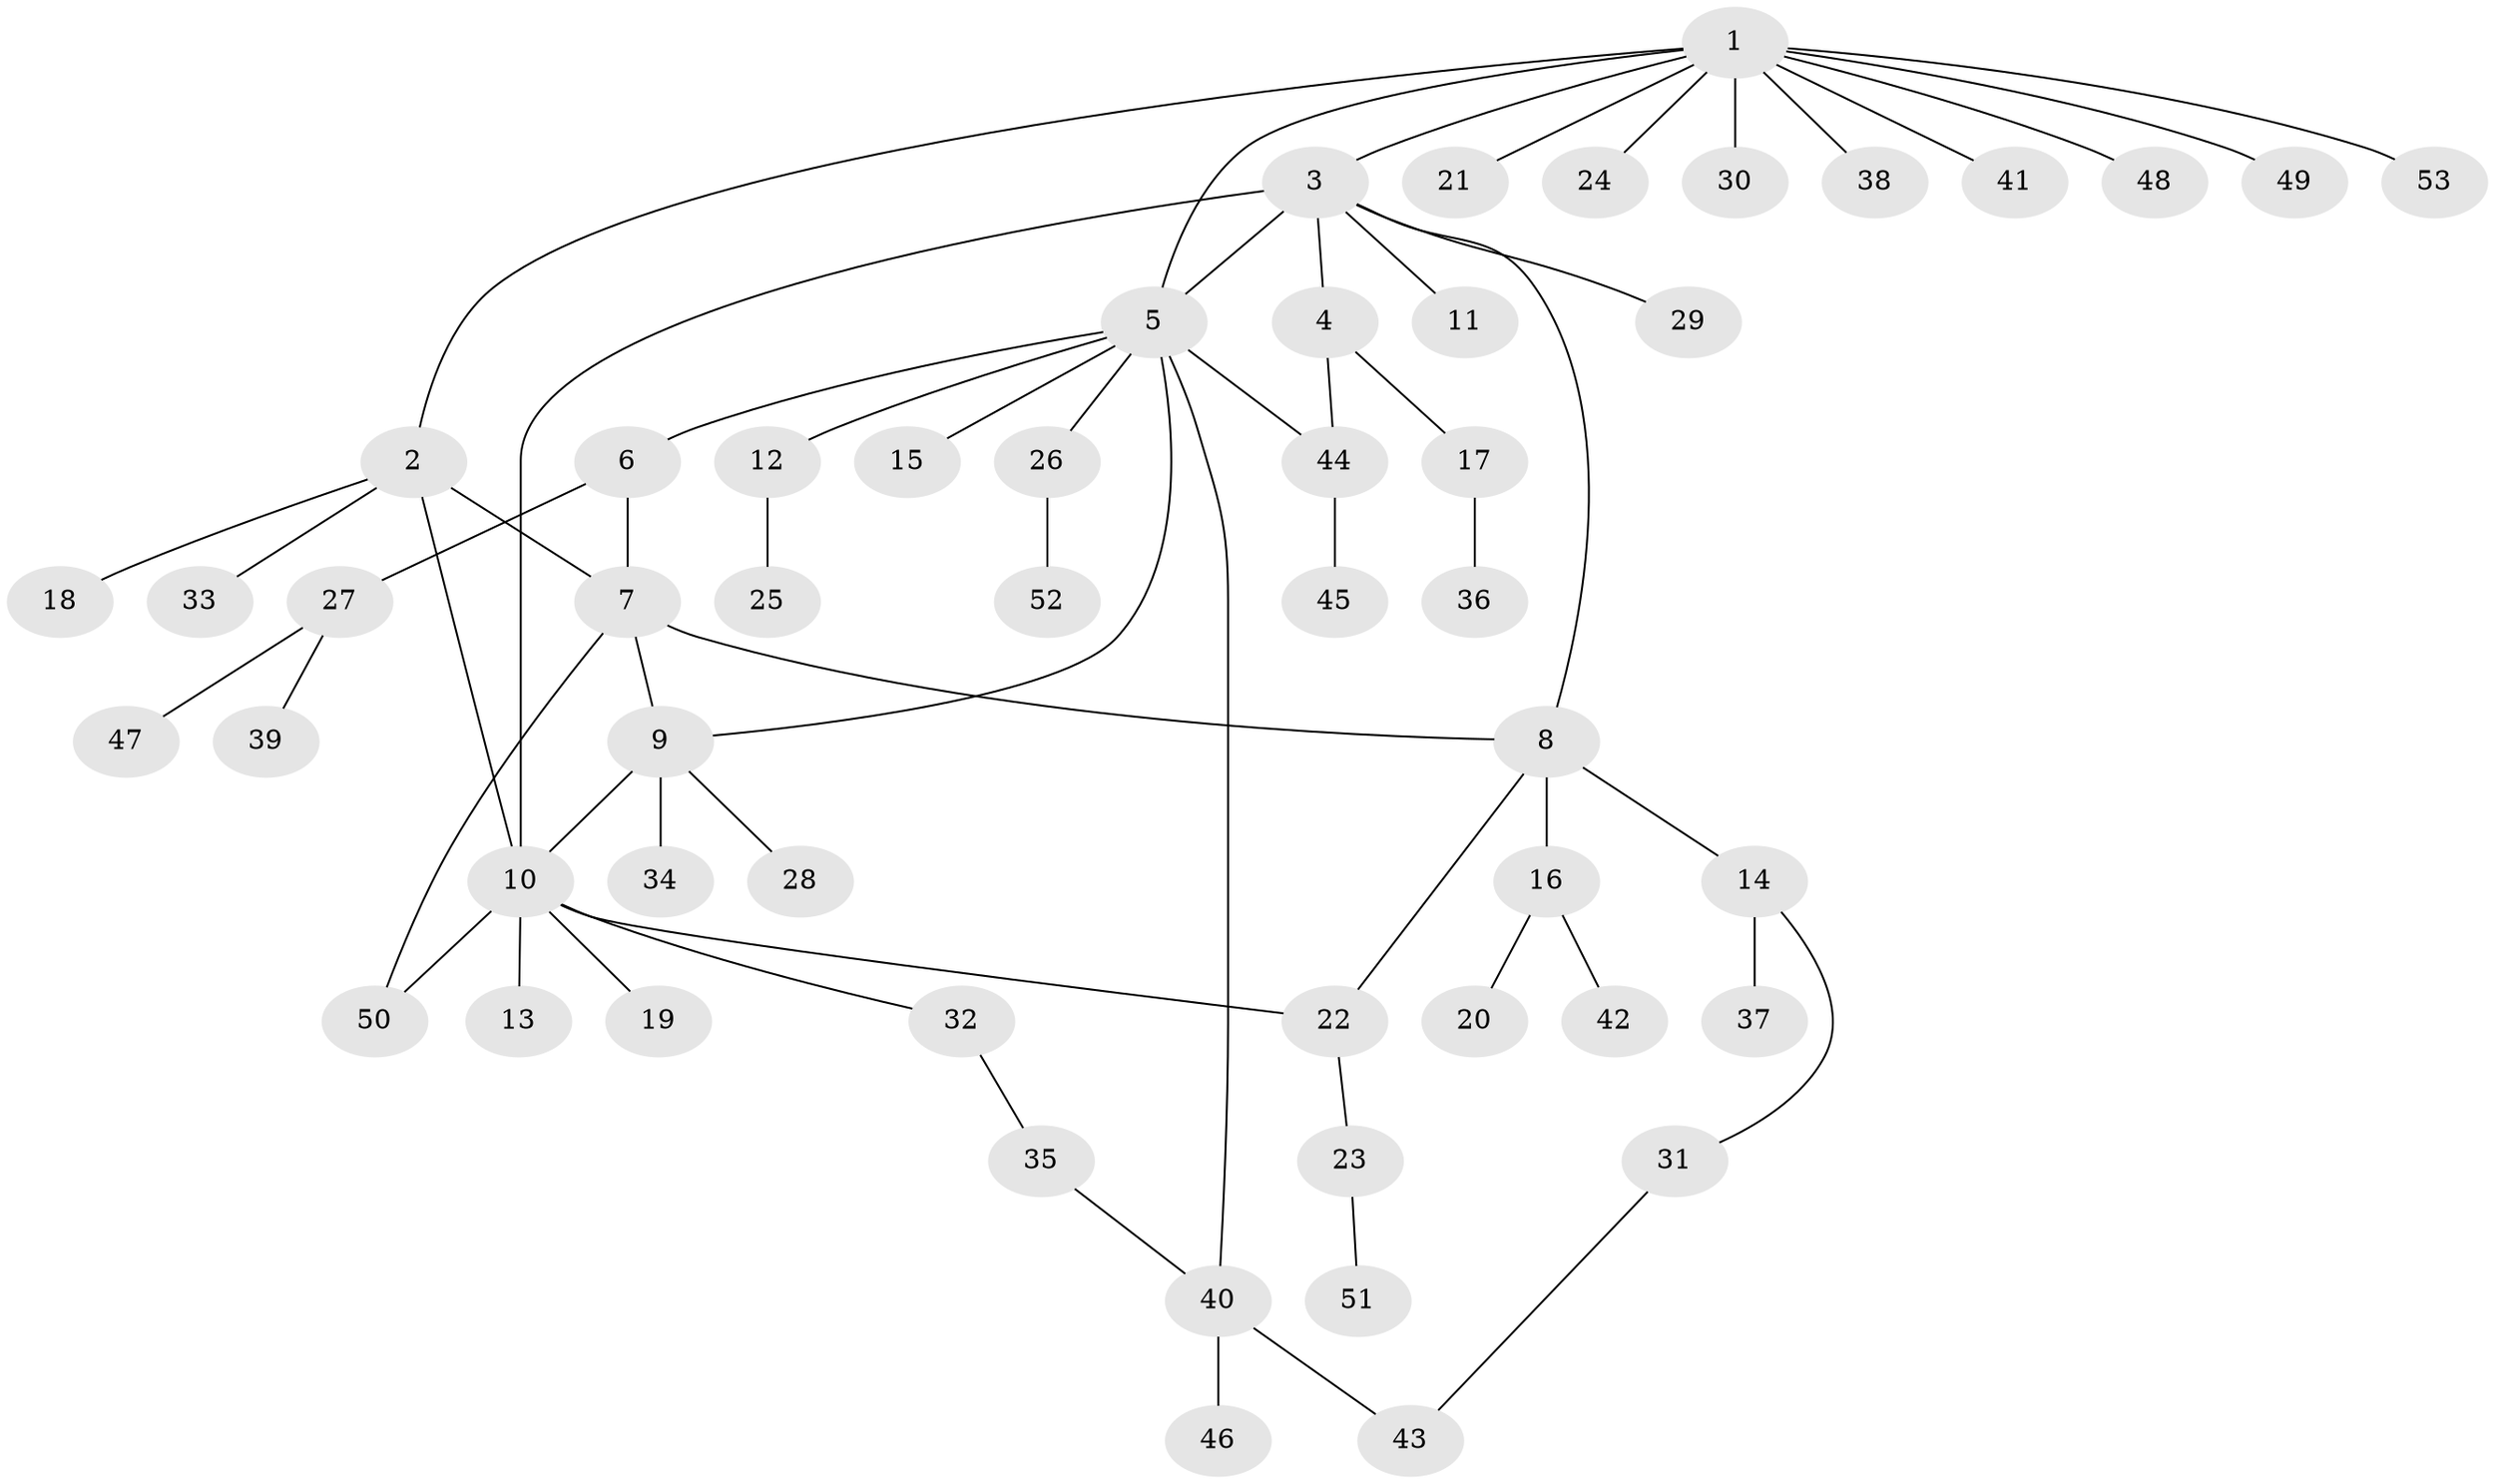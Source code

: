 // coarse degree distribution, {10: 0.08108108108108109, 1: 0.7027027027027027, 4: 0.05405405405405406, 2: 0.10810810810810811, 3: 0.02702702702702703, 5: 0.02702702702702703}
// Generated by graph-tools (version 1.1) at 2025/57/03/04/25 21:57:14]
// undirected, 53 vertices, 63 edges
graph export_dot {
graph [start="1"]
  node [color=gray90,style=filled];
  1;
  2;
  3;
  4;
  5;
  6;
  7;
  8;
  9;
  10;
  11;
  12;
  13;
  14;
  15;
  16;
  17;
  18;
  19;
  20;
  21;
  22;
  23;
  24;
  25;
  26;
  27;
  28;
  29;
  30;
  31;
  32;
  33;
  34;
  35;
  36;
  37;
  38;
  39;
  40;
  41;
  42;
  43;
  44;
  45;
  46;
  47;
  48;
  49;
  50;
  51;
  52;
  53;
  1 -- 2;
  1 -- 3;
  1 -- 5;
  1 -- 21;
  1 -- 24;
  1 -- 30;
  1 -- 38;
  1 -- 41;
  1 -- 48;
  1 -- 49;
  1 -- 53;
  2 -- 7;
  2 -- 10;
  2 -- 18;
  2 -- 33;
  3 -- 4;
  3 -- 5;
  3 -- 8;
  3 -- 10;
  3 -- 11;
  3 -- 29;
  4 -- 17;
  4 -- 44;
  5 -- 6;
  5 -- 9;
  5 -- 12;
  5 -- 15;
  5 -- 26;
  5 -- 40;
  5 -- 44;
  6 -- 7;
  6 -- 27;
  7 -- 8;
  7 -- 9;
  7 -- 50;
  8 -- 14;
  8 -- 16;
  8 -- 22;
  9 -- 10;
  9 -- 28;
  9 -- 34;
  10 -- 13;
  10 -- 19;
  10 -- 22;
  10 -- 32;
  10 -- 50;
  12 -- 25;
  14 -- 31;
  14 -- 37;
  16 -- 20;
  16 -- 42;
  17 -- 36;
  22 -- 23;
  23 -- 51;
  26 -- 52;
  27 -- 39;
  27 -- 47;
  31 -- 43;
  32 -- 35;
  35 -- 40;
  40 -- 43;
  40 -- 46;
  44 -- 45;
}
